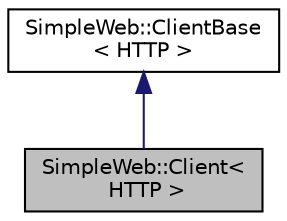 digraph "SimpleWeb::Client&lt; HTTP &gt;"
{
  edge [fontname="Helvetica",fontsize="10",labelfontname="Helvetica",labelfontsize="10"];
  node [fontname="Helvetica",fontsize="10",shape=record];
  Node1 [label="SimpleWeb::Client\<\l HTTP \>",height=0.2,width=0.4,color="black", fillcolor="grey75", style="filled", fontcolor="black"];
  Node2 -> Node1 [dir="back",color="midnightblue",fontsize="10",style="solid",fontname="Helvetica"];
  Node2 [label="SimpleWeb::ClientBase\l\< HTTP \>",height=0.2,width=0.4,color="black", fillcolor="white", style="filled",URL="$classSimpleWeb_1_1ClientBase.html"];
}
